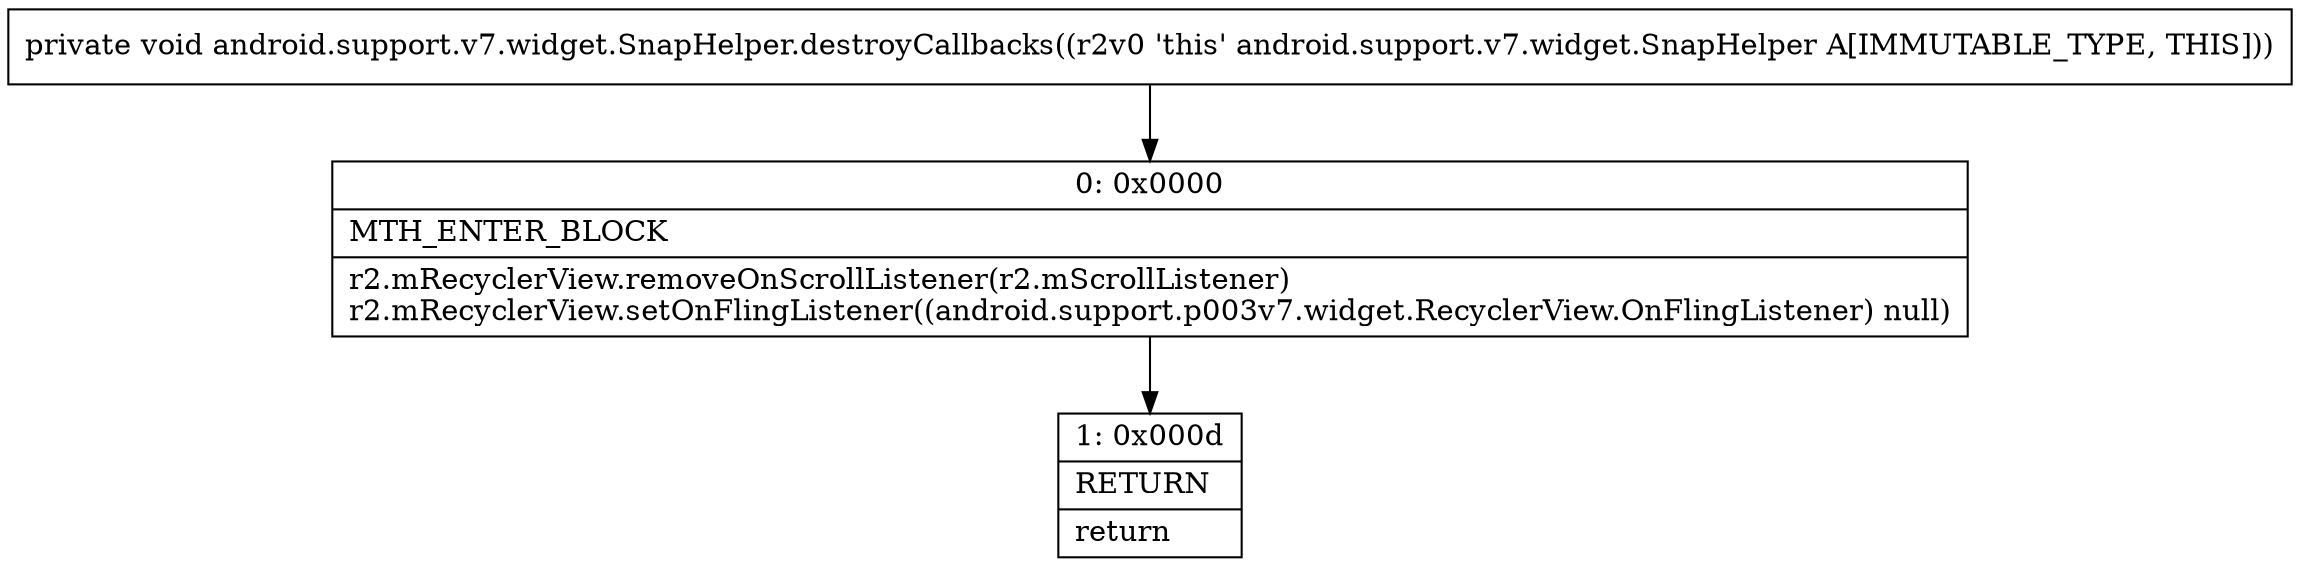 digraph "CFG forandroid.support.v7.widget.SnapHelper.destroyCallbacks()V" {
Node_0 [shape=record,label="{0\:\ 0x0000|MTH_ENTER_BLOCK\l|r2.mRecyclerView.removeOnScrollListener(r2.mScrollListener)\lr2.mRecyclerView.setOnFlingListener((android.support.p003v7.widget.RecyclerView.OnFlingListener) null)\l}"];
Node_1 [shape=record,label="{1\:\ 0x000d|RETURN\l|return\l}"];
MethodNode[shape=record,label="{private void android.support.v7.widget.SnapHelper.destroyCallbacks((r2v0 'this' android.support.v7.widget.SnapHelper A[IMMUTABLE_TYPE, THIS])) }"];
MethodNode -> Node_0;
Node_0 -> Node_1;
}

